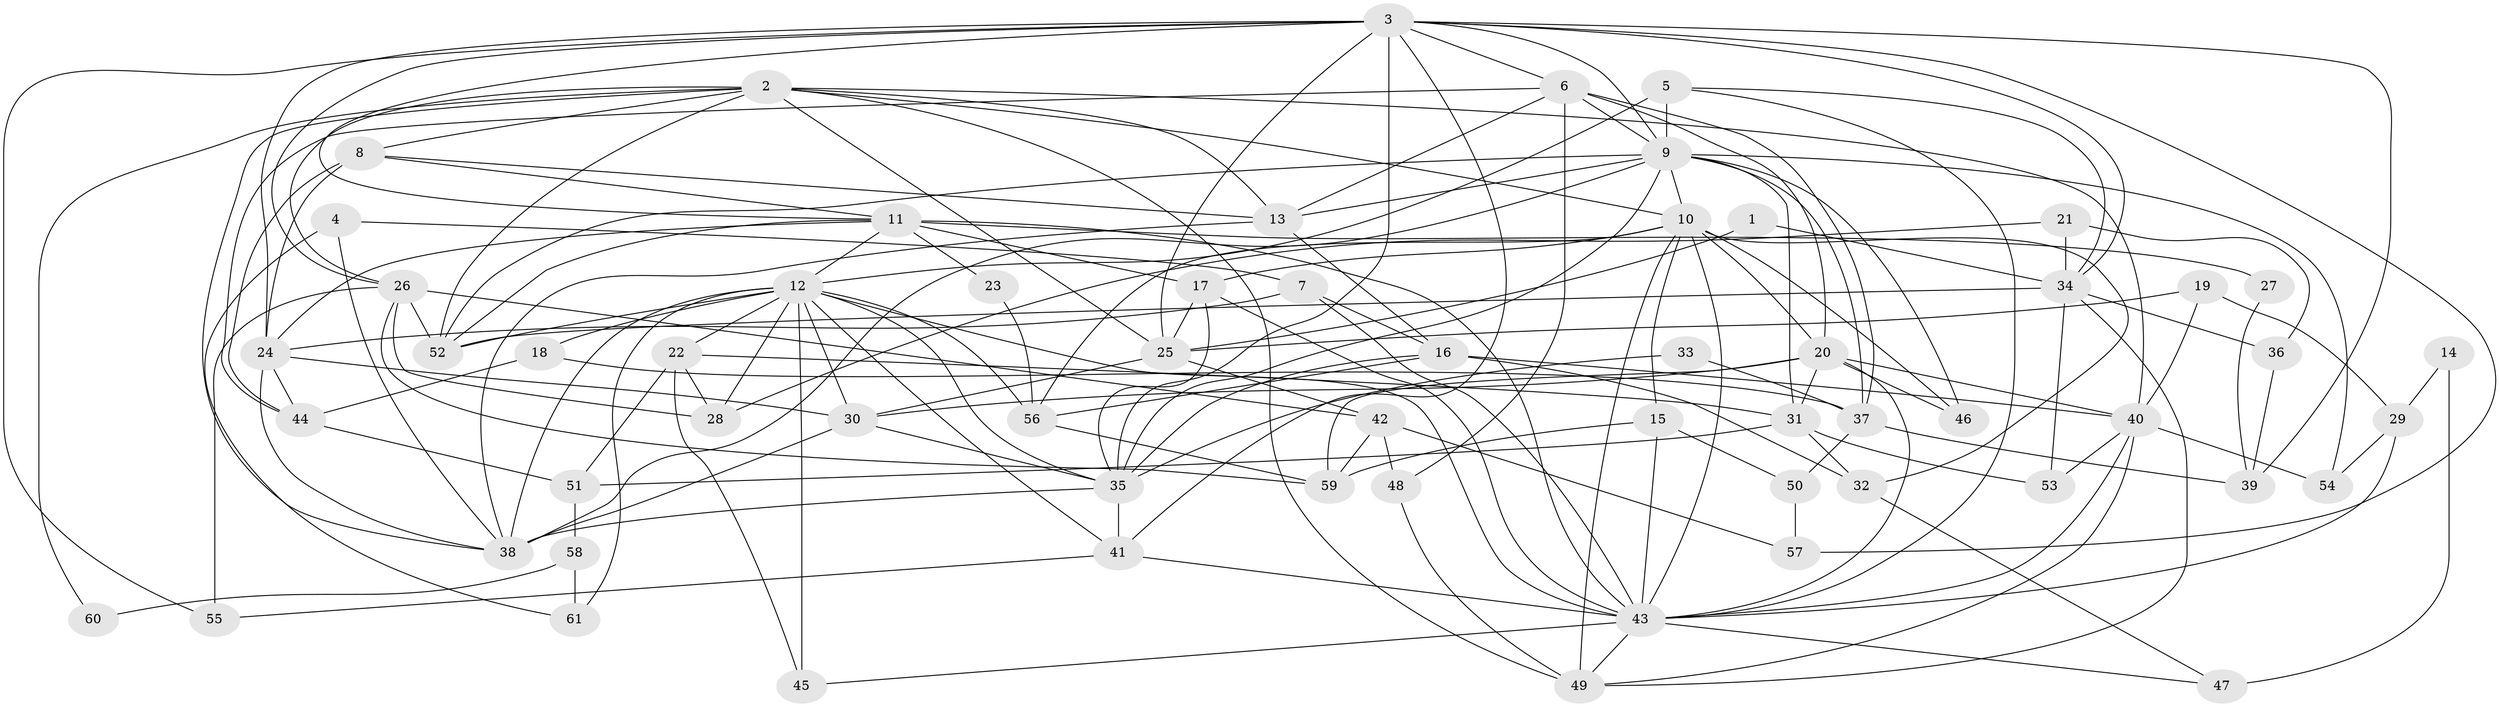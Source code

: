 // original degree distribution, {2: 0.09016393442622951, 5: 0.23770491803278687, 4: 0.22950819672131148, 3: 0.3360655737704918, 6: 0.06557377049180328, 9: 0.00819672131147541, 7: 0.02459016393442623, 8: 0.00819672131147541}
// Generated by graph-tools (version 1.1) at 2025/36/03/09/25 02:36:09]
// undirected, 61 vertices, 162 edges
graph export_dot {
graph [start="1"]
  node [color=gray90,style=filled];
  1;
  2;
  3;
  4;
  5;
  6;
  7;
  8;
  9;
  10;
  11;
  12;
  13;
  14;
  15;
  16;
  17;
  18;
  19;
  20;
  21;
  22;
  23;
  24;
  25;
  26;
  27;
  28;
  29;
  30;
  31;
  32;
  33;
  34;
  35;
  36;
  37;
  38;
  39;
  40;
  41;
  42;
  43;
  44;
  45;
  46;
  47;
  48;
  49;
  50;
  51;
  52;
  53;
  54;
  55;
  56;
  57;
  58;
  59;
  60;
  61;
  1 -- 25 [weight=1.0];
  1 -- 34 [weight=1.0];
  2 -- 8 [weight=1.0];
  2 -- 10 [weight=1.0];
  2 -- 13 [weight=1.0];
  2 -- 25 [weight=1.0];
  2 -- 26 [weight=1.0];
  2 -- 38 [weight=1.0];
  2 -- 40 [weight=1.0];
  2 -- 49 [weight=1.0];
  2 -- 52 [weight=1.0];
  2 -- 60 [weight=1.0];
  3 -- 6 [weight=1.0];
  3 -- 9 [weight=1.0];
  3 -- 11 [weight=1.0];
  3 -- 24 [weight=1.0];
  3 -- 25 [weight=1.0];
  3 -- 26 [weight=1.0];
  3 -- 34 [weight=1.0];
  3 -- 35 [weight=3.0];
  3 -- 39 [weight=1.0];
  3 -- 41 [weight=1.0];
  3 -- 55 [weight=1.0];
  3 -- 57 [weight=1.0];
  4 -- 7 [weight=1.0];
  4 -- 38 [weight=1.0];
  4 -- 61 [weight=1.0];
  5 -- 9 [weight=5.0];
  5 -- 12 [weight=1.0];
  5 -- 34 [weight=1.0];
  5 -- 43 [weight=1.0];
  6 -- 9 [weight=2.0];
  6 -- 13 [weight=1.0];
  6 -- 20 [weight=1.0];
  6 -- 37 [weight=1.0];
  6 -- 44 [weight=1.0];
  6 -- 48 [weight=2.0];
  7 -- 16 [weight=1.0];
  7 -- 24 [weight=1.0];
  7 -- 43 [weight=1.0];
  8 -- 11 [weight=1.0];
  8 -- 13 [weight=1.0];
  8 -- 24 [weight=2.0];
  8 -- 44 [weight=1.0];
  9 -- 10 [weight=1.0];
  9 -- 13 [weight=1.0];
  9 -- 31 [weight=1.0];
  9 -- 35 [weight=1.0];
  9 -- 37 [weight=1.0];
  9 -- 38 [weight=1.0];
  9 -- 46 [weight=1.0];
  9 -- 52 [weight=2.0];
  9 -- 54 [weight=1.0];
  10 -- 15 [weight=1.0];
  10 -- 17 [weight=1.0];
  10 -- 20 [weight=1.0];
  10 -- 32 [weight=1.0];
  10 -- 43 [weight=1.0];
  10 -- 46 [weight=1.0];
  10 -- 49 [weight=1.0];
  10 -- 56 [weight=1.0];
  11 -- 12 [weight=1.0];
  11 -- 17 [weight=1.0];
  11 -- 23 [weight=1.0];
  11 -- 24 [weight=1.0];
  11 -- 27 [weight=1.0];
  11 -- 43 [weight=2.0];
  11 -- 52 [weight=1.0];
  12 -- 18 [weight=1.0];
  12 -- 22 [weight=1.0];
  12 -- 28 [weight=1.0];
  12 -- 30 [weight=1.0];
  12 -- 35 [weight=1.0];
  12 -- 38 [weight=2.0];
  12 -- 41 [weight=1.0];
  12 -- 43 [weight=1.0];
  12 -- 45 [weight=1.0];
  12 -- 52 [weight=1.0];
  12 -- 56 [weight=1.0];
  12 -- 61 [weight=1.0];
  13 -- 16 [weight=1.0];
  13 -- 38 [weight=1.0];
  14 -- 29 [weight=1.0];
  14 -- 47 [weight=1.0];
  15 -- 43 [weight=1.0];
  15 -- 50 [weight=1.0];
  15 -- 59 [weight=1.0];
  16 -- 32 [weight=1.0];
  16 -- 35 [weight=1.0];
  16 -- 40 [weight=2.0];
  16 -- 56 [weight=1.0];
  17 -- 25 [weight=1.0];
  17 -- 35 [weight=1.0];
  17 -- 43 [weight=1.0];
  18 -- 37 [weight=1.0];
  18 -- 44 [weight=1.0];
  19 -- 25 [weight=1.0];
  19 -- 29 [weight=1.0];
  19 -- 40 [weight=1.0];
  20 -- 30 [weight=1.0];
  20 -- 31 [weight=1.0];
  20 -- 40 [weight=1.0];
  20 -- 43 [weight=2.0];
  20 -- 46 [weight=3.0];
  20 -- 59 [weight=1.0];
  21 -- 28 [weight=1.0];
  21 -- 34 [weight=1.0];
  21 -- 36 [weight=1.0];
  22 -- 28 [weight=1.0];
  22 -- 31 [weight=1.0];
  22 -- 45 [weight=1.0];
  22 -- 51 [weight=1.0];
  23 -- 56 [weight=1.0];
  24 -- 30 [weight=1.0];
  24 -- 38 [weight=1.0];
  24 -- 44 [weight=1.0];
  25 -- 30 [weight=1.0];
  25 -- 42 [weight=1.0];
  26 -- 28 [weight=1.0];
  26 -- 42 [weight=1.0];
  26 -- 52 [weight=1.0];
  26 -- 55 [weight=1.0];
  26 -- 59 [weight=1.0];
  27 -- 39 [weight=1.0];
  29 -- 43 [weight=1.0];
  29 -- 54 [weight=1.0];
  30 -- 35 [weight=1.0];
  30 -- 38 [weight=1.0];
  31 -- 32 [weight=1.0];
  31 -- 51 [weight=1.0];
  31 -- 53 [weight=1.0];
  32 -- 47 [weight=1.0];
  33 -- 35 [weight=1.0];
  33 -- 37 [weight=1.0];
  34 -- 36 [weight=1.0];
  34 -- 49 [weight=1.0];
  34 -- 52 [weight=1.0];
  34 -- 53 [weight=1.0];
  35 -- 38 [weight=1.0];
  35 -- 41 [weight=1.0];
  36 -- 39 [weight=1.0];
  37 -- 39 [weight=1.0];
  37 -- 50 [weight=1.0];
  40 -- 43 [weight=1.0];
  40 -- 49 [weight=1.0];
  40 -- 53 [weight=1.0];
  40 -- 54 [weight=1.0];
  41 -- 43 [weight=1.0];
  41 -- 55 [weight=1.0];
  42 -- 48 [weight=1.0];
  42 -- 57 [weight=1.0];
  42 -- 59 [weight=1.0];
  43 -- 45 [weight=1.0];
  43 -- 47 [weight=1.0];
  43 -- 49 [weight=1.0];
  44 -- 51 [weight=1.0];
  48 -- 49 [weight=1.0];
  50 -- 57 [weight=1.0];
  51 -- 58 [weight=1.0];
  56 -- 59 [weight=1.0];
  58 -- 60 [weight=1.0];
  58 -- 61 [weight=1.0];
}
